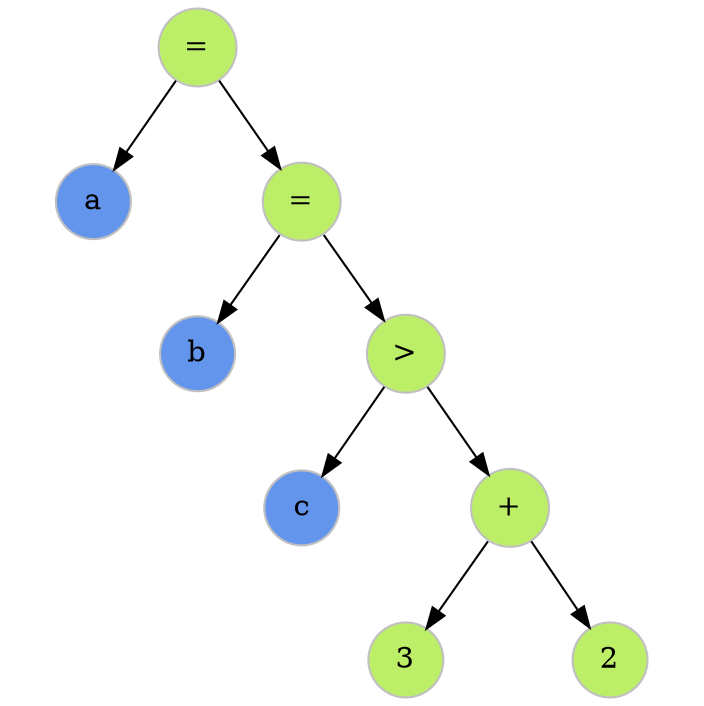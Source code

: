 digraph G{
   nodesep=0.1;
   ratio=1;
   L140736315001280[label="=", shape="circle", color="grey", thickness=4, fillcolor="darkolivegreen2" style=filled];
    L140736315001280->L140736315001216[color="black"];
    L140736315001280->L140736315001536[color="black"];
   L140736315001216[label="a", shape="circle", color="grey", thickness=4, fillcolor="cornflowerblue" style=filled];
   L140736315001536[label="=", shape="circle", color="grey", thickness=4, fillcolor="darkolivegreen2" style=filled];
    L140736315001536->L140736315001472[color="black"];
    L140736315001536->L140736315001792[color="black"];
   L140736315001472[label="b", shape="circle", color="grey", thickness=4, fillcolor="cornflowerblue" style=filled];
   L140736315001792[label=">", shape="circle", color="grey", thickness=4, fillcolor="darkolivegreen2" style=filled];
    L140736315001792->L140736315001728[color="black"];
    L140736315001792->L140736315001920[color="black"];
   L140736315001728[label="c", shape="circle", color="grey", thickness=4, fillcolor="cornflowerblue" style=filled];
   L140736315001920[label="+", shape="circle", color="grey", thickness=4, fillcolor="darkolivegreen2" style=filled];
    L140736315001920->L140736315001856[color="black"];
    L140736315001920->L140736315001984[color="black"];
   L140736315001856[label="3", shape="circle", color="grey", thickness=4, fillcolor="darkolivegreen2" style=filled];
   L140736315001984[label="2", shape="circle", color="grey", thickness=4, fillcolor="darkolivegreen2" style=filled];
}